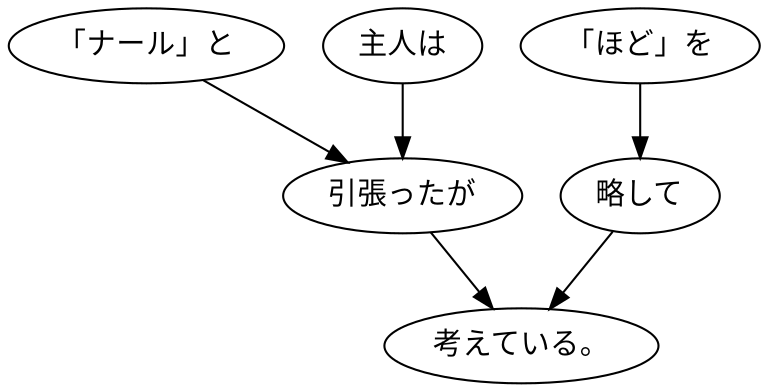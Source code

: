 digraph graph424 {
	node0 [label="「ナール」と"];
	node1 [label="主人は"];
	node2 [label="引張ったが"];
	node3 [label="「ほど」を"];
	node4 [label="略して"];
	node5 [label="考えている。"];
	node0 -> node2;
	node1 -> node2;
	node2 -> node5;
	node3 -> node4;
	node4 -> node5;
}
